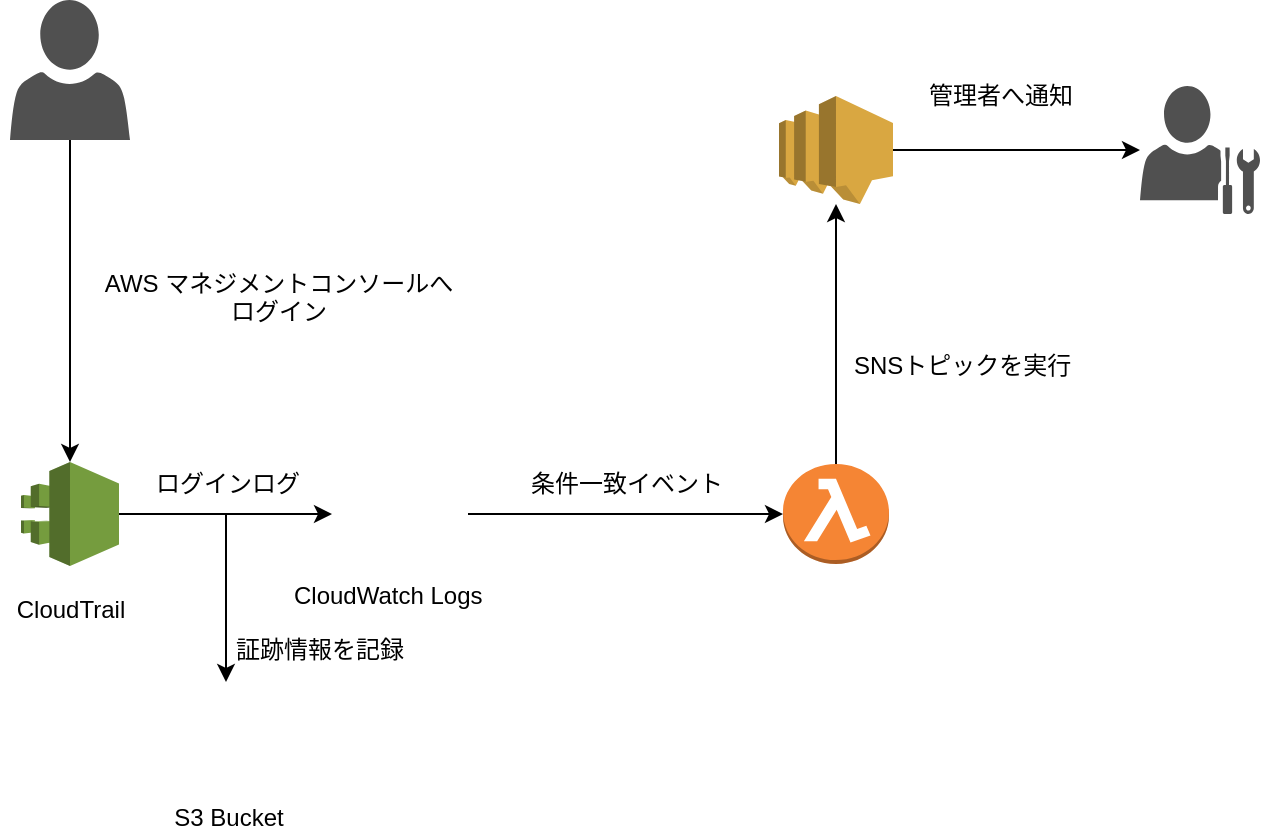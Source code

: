 <mxfile version="10.5.4" type="device"><diagram id="d2pXSTZ3o1m2BKgkOYpA" name="Page-1"><mxGraphModel dx="793" dy="578" grid="1" gridSize="10" guides="1" tooltips="1" connect="1" arrows="1" fold="1" page="1" pageScale="1" pageWidth="827" pageHeight="1169" math="0" shadow="0"><root><mxCell id="0"/><mxCell id="1" parent="0"/><mxCell id="7ewZO_YeWQ8ptwVEjsgr-40" style="edgeStyle=orthogonalEdgeStyle;rounded=0;orthogonalLoop=1;jettySize=auto;html=1;entryX=0.5;entryY=0;entryDx=0;entryDy=0;entryPerimeter=0;" edge="1" parent="1" source="7ewZO_YeWQ8ptwVEjsgr-11" target="7ewZO_YeWQ8ptwVEjsgr-26"><mxGeometry relative="1" as="geometry"/></mxCell><mxCell id="7ewZO_YeWQ8ptwVEjsgr-11" value="" style="shadow=0;dashed=0;html=1;strokeColor=none;fillColor=#505050;labelPosition=center;verticalLabelPosition=bottom;verticalAlign=top;outlineConnect=0;align=center;shape=mxgraph.office.users.user;" vertex="1" parent="1"><mxGeometry x="185" y="120" width="60" height="70" as="geometry"/></mxCell><mxCell id="7ewZO_YeWQ8ptwVEjsgr-12" value="" style="shadow=0;dashed=0;html=1;strokeColor=none;fillColor=#505050;labelPosition=center;verticalLabelPosition=bottom;verticalAlign=top;outlineConnect=0;align=center;shape=mxgraph.office.users.administrator;" vertex="1" parent="1"><mxGeometry x="750" y="163" width="60" height="64" as="geometry"/></mxCell><mxCell id="7ewZO_YeWQ8ptwVEjsgr-15" value="管理者へ通知" style="text;html=1;resizable=0;points=[];autosize=1;align=center;verticalAlign=top;spacingTop=-4;" vertex="1" parent="1"><mxGeometry x="635" y="158" width="90" height="20" as="geometry"/></mxCell><mxCell id="7ewZO_YeWQ8ptwVEjsgr-16" value="CloudTrail" style="text;html=1;resizable=0;points=[];autosize=1;align=center;verticalAlign=top;spacingTop=-4;" vertex="1" parent="1"><mxGeometry x="180" y="415" width="70" height="20" as="geometry"/></mxCell><mxCell id="7ewZO_YeWQ8ptwVEjsgr-19" value="AWS マネジメントコンソールへ&lt;br&gt;ログイン" style="text;html=1;resizable=0;points=[];autosize=1;align=center;verticalAlign=top;spacingTop=-4;" vertex="1" parent="1"><mxGeometry x="224" y="252" width="190" height="30" as="geometry"/></mxCell><mxCell id="7ewZO_YeWQ8ptwVEjsgr-42" style="edgeStyle=orthogonalEdgeStyle;rounded=0;orthogonalLoop=1;jettySize=auto;html=1;entryX=0;entryY=0.5;entryDx=0;entryDy=0;entryPerimeter=0;" edge="1" parent="1" source="7ewZO_YeWQ8ptwVEjsgr-28" target="7ewZO_YeWQ8ptwVEjsgr-29"><mxGeometry relative="1" as="geometry"/></mxCell><mxCell id="7ewZO_YeWQ8ptwVEjsgr-28" value="" style="shape=image;html=1;verticalAlign=top;verticalLabelPosition=bottom;labelBackgroundColor=#ffffff;imageAspect=0;aspect=fixed;image=https://cdn2.iconfinder.com/data/icons/amazon-aws-stencils/100/Deployment__Management_copy_CloudWatch-128.png" vertex="1" parent="1"><mxGeometry x="346" y="343" width="68" height="68" as="geometry"/></mxCell><mxCell id="7ewZO_YeWQ8ptwVEjsgr-43" style="edgeStyle=orthogonalEdgeStyle;rounded=0;orthogonalLoop=1;jettySize=auto;html=1;" edge="1" parent="1" source="7ewZO_YeWQ8ptwVEjsgr-29" target="7ewZO_YeWQ8ptwVEjsgr-30"><mxGeometry relative="1" as="geometry"/></mxCell><mxCell id="7ewZO_YeWQ8ptwVEjsgr-29" value="" style="outlineConnect=0;dashed=0;verticalLabelPosition=bottom;verticalAlign=top;align=center;html=1;shape=mxgraph.aws3.lambda_function;fillColor=#F58534;gradientColor=none;" vertex="1" parent="1"><mxGeometry x="571.5" y="352" width="53" height="50" as="geometry"/></mxCell><mxCell id="7ewZO_YeWQ8ptwVEjsgr-44" style="edgeStyle=orthogonalEdgeStyle;rounded=0;orthogonalLoop=1;jettySize=auto;html=1;" edge="1" parent="1" source="7ewZO_YeWQ8ptwVEjsgr-30" target="7ewZO_YeWQ8ptwVEjsgr-12"><mxGeometry relative="1" as="geometry"/></mxCell><mxCell id="7ewZO_YeWQ8ptwVEjsgr-30" value="" style="outlineConnect=0;dashed=0;verticalLabelPosition=bottom;verticalAlign=top;align=center;html=1;shape=mxgraph.aws3.sns;fillColor=#D9A741;gradientColor=none;" vertex="1" parent="1"><mxGeometry x="569.5" y="168" width="57" height="54" as="geometry"/></mxCell><mxCell id="7ewZO_YeWQ8ptwVEjsgr-33" value="CloudWatch Logs&lt;br&gt;" style="text;html=1;resizable=0;points=[];autosize=1;align=left;verticalAlign=top;spacingTop=-4;" vertex="1" parent="1"><mxGeometry x="325" y="408" width="110" height="20" as="geometry"/></mxCell><mxCell id="7ewZO_YeWQ8ptwVEjsgr-41" style="edgeStyle=orthogonalEdgeStyle;rounded=0;orthogonalLoop=1;jettySize=auto;html=1;" edge="1" parent="1" source="7ewZO_YeWQ8ptwVEjsgr-26" target="7ewZO_YeWQ8ptwVEjsgr-28"><mxGeometry relative="1" as="geometry"/></mxCell><mxCell id="7ewZO_YeWQ8ptwVEjsgr-50" style="edgeStyle=orthogonalEdgeStyle;rounded=0;orthogonalLoop=1;jettySize=auto;html=1;" edge="1" parent="1" source="7ewZO_YeWQ8ptwVEjsgr-26" target="7ewZO_YeWQ8ptwVEjsgr-27"><mxGeometry relative="1" as="geometry"/></mxCell><mxCell id="7ewZO_YeWQ8ptwVEjsgr-26" value="" style="outlineConnect=0;dashed=0;verticalLabelPosition=bottom;verticalAlign=top;align=center;html=1;shape=mxgraph.aws3.cloudtrail;fillColor=#759C3E;gradientColor=none;" vertex="1" parent="1"><mxGeometry x="190.5" y="351" width="49" height="52" as="geometry"/></mxCell><mxCell id="7ewZO_YeWQ8ptwVEjsgr-37" value="証跡情報を記録" style="text;html=1;resizable=0;points=[];autosize=1;align=left;verticalAlign=top;spacingTop=-4;" vertex="1" parent="1"><mxGeometry x="296" y="434.5" width="100" height="20" as="geometry"/></mxCell><mxCell id="7ewZO_YeWQ8ptwVEjsgr-45" value="ログインログ" style="text;html=1;resizable=0;points=[];autosize=1;align=left;verticalAlign=top;spacingTop=-4;" vertex="1" parent="1"><mxGeometry x="256" y="352" width="90" height="20" as="geometry"/></mxCell><mxCell id="7ewZO_YeWQ8ptwVEjsgr-46" value="条件一致イベント" style="text;html=1;resizable=0;points=[];autosize=1;align=center;verticalAlign=top;spacingTop=-4;" vertex="1" parent="1"><mxGeometry x="438" y="352" width="110" height="20" as="geometry"/></mxCell><mxCell id="7ewZO_YeWQ8ptwVEjsgr-47" value="SNSトピックを実行" style="text;html=1;resizable=0;points=[];autosize=1;align=left;verticalAlign=top;spacingTop=-4;" vertex="1" parent="1"><mxGeometry x="605" y="293" width="120" height="20" as="geometry"/></mxCell><mxCell id="7ewZO_YeWQ8ptwVEjsgr-51" value="" style="group" vertex="1" connectable="0" parent="1"><mxGeometry x="259" y="461" width="70" height="78" as="geometry"/></mxCell><mxCell id="7ewZO_YeWQ8ptwVEjsgr-17" value="S3 Bucket" style="text;html=1;resizable=0;points=[];autosize=1;align=center;verticalAlign=top;spacingTop=-4;" vertex="1" parent="7ewZO_YeWQ8ptwVEjsgr-51"><mxGeometry y="58" width="70" height="20" as="geometry"/></mxCell><mxCell id="7ewZO_YeWQ8ptwVEjsgr-27" value="" style="shape=image;html=1;verticalAlign=top;verticalLabelPosition=bottom;labelBackgroundColor=#ffffff;imageAspect=0;aspect=fixed;image=https://cdn2.iconfinder.com/data/icons/amazon-aws-stencils/100/Storage__Content_Delivery_Amazon_S3_Bucket-128.png" vertex="1" parent="7ewZO_YeWQ8ptwVEjsgr-51"><mxGeometry width="68" height="68" as="geometry"/></mxCell></root></mxGraphModel></diagram></mxfile>